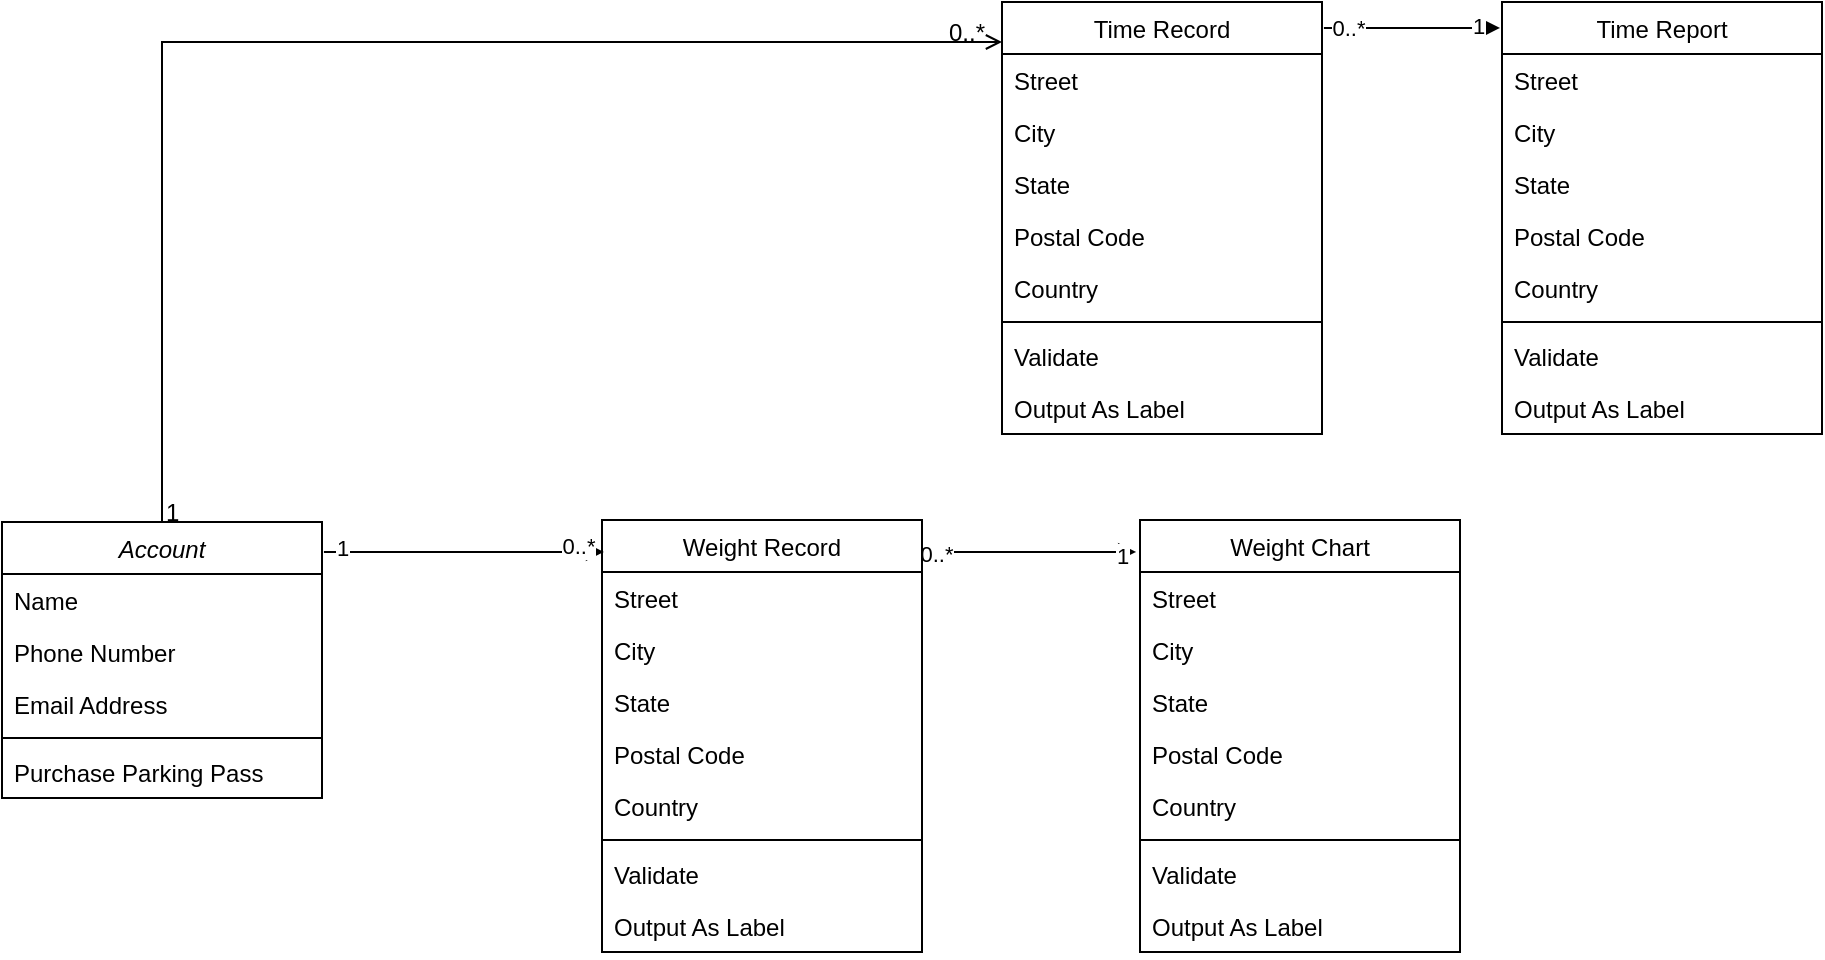 <mxfile version="20.4.0" type="github">
  <diagram id="C5RBs43oDa-KdzZeNtuy" name="Page-1">
    <mxGraphModel dx="946" dy="1815" grid="1" gridSize="10" guides="1" tooltips="1" connect="1" arrows="1" fold="1" page="1" pageScale="1" pageWidth="827" pageHeight="1169" math="0" shadow="0">
      <root>
        <mxCell id="WIyWlLk6GJQsqaUBKTNV-0" />
        <mxCell id="WIyWlLk6GJQsqaUBKTNV-1" parent="WIyWlLk6GJQsqaUBKTNV-0" />
        <mxCell id="zkfFHV4jXpPFQw0GAbJ--0" value="Account" style="swimlane;fontStyle=2;align=center;verticalAlign=top;childLayout=stackLayout;horizontal=1;startSize=26;horizontalStack=0;resizeParent=1;resizeLast=0;collapsible=1;marginBottom=0;rounded=0;shadow=0;strokeWidth=1;" parent="WIyWlLk6GJQsqaUBKTNV-1" vertex="1">
          <mxGeometry x="50" y="200" width="160" height="138" as="geometry">
            <mxRectangle x="230" y="140" width="160" height="26" as="alternateBounds" />
          </mxGeometry>
        </mxCell>
        <mxCell id="zkfFHV4jXpPFQw0GAbJ--1" value="Name" style="text;align=left;verticalAlign=top;spacingLeft=4;spacingRight=4;overflow=hidden;rotatable=0;points=[[0,0.5],[1,0.5]];portConstraint=eastwest;" parent="zkfFHV4jXpPFQw0GAbJ--0" vertex="1">
          <mxGeometry y="26" width="160" height="26" as="geometry" />
        </mxCell>
        <mxCell id="zkfFHV4jXpPFQw0GAbJ--2" value="Phone Number" style="text;align=left;verticalAlign=top;spacingLeft=4;spacingRight=4;overflow=hidden;rotatable=0;points=[[0,0.5],[1,0.5]];portConstraint=eastwest;rounded=0;shadow=0;html=0;" parent="zkfFHV4jXpPFQw0GAbJ--0" vertex="1">
          <mxGeometry y="52" width="160" height="26" as="geometry" />
        </mxCell>
        <mxCell id="zkfFHV4jXpPFQw0GAbJ--3" value="Email Address" style="text;align=left;verticalAlign=top;spacingLeft=4;spacingRight=4;overflow=hidden;rotatable=0;points=[[0,0.5],[1,0.5]];portConstraint=eastwest;rounded=0;shadow=0;html=0;" parent="zkfFHV4jXpPFQw0GAbJ--0" vertex="1">
          <mxGeometry y="78" width="160" height="26" as="geometry" />
        </mxCell>
        <mxCell id="zkfFHV4jXpPFQw0GAbJ--4" value="" style="line;html=1;strokeWidth=1;align=left;verticalAlign=middle;spacingTop=-1;spacingLeft=3;spacingRight=3;rotatable=0;labelPosition=right;points=[];portConstraint=eastwest;" parent="zkfFHV4jXpPFQw0GAbJ--0" vertex="1">
          <mxGeometry y="104" width="160" height="8" as="geometry" />
        </mxCell>
        <mxCell id="zkfFHV4jXpPFQw0GAbJ--5" value="Purchase Parking Pass" style="text;align=left;verticalAlign=top;spacingLeft=4;spacingRight=4;overflow=hidden;rotatable=0;points=[[0,0.5],[1,0.5]];portConstraint=eastwest;" parent="zkfFHV4jXpPFQw0GAbJ--0" vertex="1">
          <mxGeometry y="112" width="160" height="26" as="geometry" />
        </mxCell>
        <mxCell id="6FoyTtq2o5CU8T5zZNr9-21" style="edgeStyle=orthogonalEdgeStyle;rounded=0;orthogonalLoop=1;jettySize=auto;html=1;exitX=1.006;exitY=0.06;exitDx=0;exitDy=0;exitPerimeter=0;entryX=-0.006;entryY=0.06;entryDx=0;entryDy=0;entryPerimeter=0;" edge="1" parent="WIyWlLk6GJQsqaUBKTNV-1" source="zkfFHV4jXpPFQw0GAbJ--17" target="6FoyTtq2o5CU8T5zZNr9-12">
          <mxGeometry relative="1" as="geometry" />
        </mxCell>
        <mxCell id="6FoyTtq2o5CU8T5zZNr9-22" value="0..*" style="edgeLabel;html=1;align=center;verticalAlign=middle;resizable=0;points=[];" vertex="1" connectable="0" parent="6FoyTtq2o5CU8T5zZNr9-21">
          <mxGeometry x="-0.727" relative="1" as="geometry">
            <mxPoint as="offset" />
          </mxGeometry>
        </mxCell>
        <mxCell id="6FoyTtq2o5CU8T5zZNr9-23" value="1" style="edgeLabel;html=1;align=center;verticalAlign=middle;resizable=0;points=[];" vertex="1" connectable="0" parent="6FoyTtq2o5CU8T5zZNr9-21">
          <mxGeometry x="0.749" y="1" relative="1" as="geometry">
            <mxPoint as="offset" />
          </mxGeometry>
        </mxCell>
        <mxCell id="zkfFHV4jXpPFQw0GAbJ--17" value="Time Record" style="swimlane;fontStyle=0;align=center;verticalAlign=top;childLayout=stackLayout;horizontal=1;startSize=26;horizontalStack=0;resizeParent=1;resizeLast=0;collapsible=1;marginBottom=0;rounded=0;shadow=0;strokeWidth=1;" parent="WIyWlLk6GJQsqaUBKTNV-1" vertex="1">
          <mxGeometry x="550" y="-60" width="160" height="216" as="geometry">
            <mxRectangle x="550" y="140" width="160" height="26" as="alternateBounds" />
          </mxGeometry>
        </mxCell>
        <mxCell id="zkfFHV4jXpPFQw0GAbJ--18" value="Street" style="text;align=left;verticalAlign=top;spacingLeft=4;spacingRight=4;overflow=hidden;rotatable=0;points=[[0,0.5],[1,0.5]];portConstraint=eastwest;" parent="zkfFHV4jXpPFQw0GAbJ--17" vertex="1">
          <mxGeometry y="26" width="160" height="26" as="geometry" />
        </mxCell>
        <mxCell id="zkfFHV4jXpPFQw0GAbJ--19" value="City" style="text;align=left;verticalAlign=top;spacingLeft=4;spacingRight=4;overflow=hidden;rotatable=0;points=[[0,0.5],[1,0.5]];portConstraint=eastwest;rounded=0;shadow=0;html=0;" parent="zkfFHV4jXpPFQw0GAbJ--17" vertex="1">
          <mxGeometry y="52" width="160" height="26" as="geometry" />
        </mxCell>
        <mxCell id="zkfFHV4jXpPFQw0GAbJ--20" value="State" style="text;align=left;verticalAlign=top;spacingLeft=4;spacingRight=4;overflow=hidden;rotatable=0;points=[[0,0.5],[1,0.5]];portConstraint=eastwest;rounded=0;shadow=0;html=0;" parent="zkfFHV4jXpPFQw0GAbJ--17" vertex="1">
          <mxGeometry y="78" width="160" height="26" as="geometry" />
        </mxCell>
        <mxCell id="zkfFHV4jXpPFQw0GAbJ--21" value="Postal Code" style="text;align=left;verticalAlign=top;spacingLeft=4;spacingRight=4;overflow=hidden;rotatable=0;points=[[0,0.5],[1,0.5]];portConstraint=eastwest;rounded=0;shadow=0;html=0;" parent="zkfFHV4jXpPFQw0GAbJ--17" vertex="1">
          <mxGeometry y="104" width="160" height="26" as="geometry" />
        </mxCell>
        <mxCell id="zkfFHV4jXpPFQw0GAbJ--22" value="Country" style="text;align=left;verticalAlign=top;spacingLeft=4;spacingRight=4;overflow=hidden;rotatable=0;points=[[0,0.5],[1,0.5]];portConstraint=eastwest;rounded=0;shadow=0;html=0;" parent="zkfFHV4jXpPFQw0GAbJ--17" vertex="1">
          <mxGeometry y="130" width="160" height="26" as="geometry" />
        </mxCell>
        <mxCell id="zkfFHV4jXpPFQw0GAbJ--23" value="" style="line;html=1;strokeWidth=1;align=left;verticalAlign=middle;spacingTop=-1;spacingLeft=3;spacingRight=3;rotatable=0;labelPosition=right;points=[];portConstraint=eastwest;" parent="zkfFHV4jXpPFQw0GAbJ--17" vertex="1">
          <mxGeometry y="156" width="160" height="8" as="geometry" />
        </mxCell>
        <mxCell id="zkfFHV4jXpPFQw0GAbJ--24" value="Validate" style="text;align=left;verticalAlign=top;spacingLeft=4;spacingRight=4;overflow=hidden;rotatable=0;points=[[0,0.5],[1,0.5]];portConstraint=eastwest;" parent="zkfFHV4jXpPFQw0GAbJ--17" vertex="1">
          <mxGeometry y="164" width="160" height="26" as="geometry" />
        </mxCell>
        <mxCell id="zkfFHV4jXpPFQw0GAbJ--25" value="Output As Label" style="text;align=left;verticalAlign=top;spacingLeft=4;spacingRight=4;overflow=hidden;rotatable=0;points=[[0,0.5],[1,0.5]];portConstraint=eastwest;" parent="zkfFHV4jXpPFQw0GAbJ--17" vertex="1">
          <mxGeometry y="190" width="160" height="26" as="geometry" />
        </mxCell>
        <mxCell id="zkfFHV4jXpPFQw0GAbJ--26" value="" style="endArrow=open;shadow=0;strokeWidth=1;rounded=0;endFill=1;edgeStyle=elbowEdgeStyle;elbow=vertical;exitX=0.5;exitY=0;exitDx=0;exitDy=0;" parent="WIyWlLk6GJQsqaUBKTNV-1" source="zkfFHV4jXpPFQw0GAbJ--0" edge="1">
          <mxGeometry x="0.5" y="41" relative="1" as="geometry">
            <mxPoint x="380" y="192" as="sourcePoint" />
            <mxPoint x="550" y="-40" as="targetPoint" />
            <mxPoint x="-40" y="32" as="offset" />
            <Array as="points">
              <mxPoint x="490" y="-40" />
              <mxPoint x="470" y="25" />
              <mxPoint x="400" y="215" />
            </Array>
          </mxGeometry>
        </mxCell>
        <mxCell id="zkfFHV4jXpPFQw0GAbJ--27" value="1" style="resizable=0;align=left;verticalAlign=bottom;labelBackgroundColor=none;fontSize=12;" parent="zkfFHV4jXpPFQw0GAbJ--26" connectable="0" vertex="1">
          <mxGeometry x="-1" relative="1" as="geometry">
            <mxPoint y="4" as="offset" />
          </mxGeometry>
        </mxCell>
        <mxCell id="zkfFHV4jXpPFQw0GAbJ--28" value="0..*" style="resizable=0;align=right;verticalAlign=bottom;labelBackgroundColor=none;fontSize=12;" parent="zkfFHV4jXpPFQw0GAbJ--26" connectable="0" vertex="1">
          <mxGeometry x="1" relative="1" as="geometry">
            <mxPoint x="-7" y="4" as="offset" />
          </mxGeometry>
        </mxCell>
        <mxCell id="6FoyTtq2o5CU8T5zZNr9-36" style="edgeStyle=orthogonalEdgeStyle;rounded=0;orthogonalLoop=1;jettySize=auto;html=1;exitX=1.006;exitY=0.074;exitDx=0;exitDy=0;exitPerimeter=0;entryX=-0.012;entryY=0.074;entryDx=0;entryDy=0;entryPerimeter=0;" edge="1" parent="WIyWlLk6GJQsqaUBKTNV-1" source="6FoyTtq2o5CU8T5zZNr9-0" target="6FoyTtq2o5CU8T5zZNr9-24">
          <mxGeometry relative="1" as="geometry" />
        </mxCell>
        <mxCell id="6FoyTtq2o5CU8T5zZNr9-37" value="0..*" style="edgeLabel;html=1;align=center;verticalAlign=middle;resizable=0;points=[];" vertex="1" connectable="0" parent="6FoyTtq2o5CU8T5zZNr9-36">
          <mxGeometry x="-0.886" y="-1" relative="1" as="geometry">
            <mxPoint as="offset" />
          </mxGeometry>
        </mxCell>
        <mxCell id="6FoyTtq2o5CU8T5zZNr9-38" value="1" style="edgeLabel;html=1;align=center;verticalAlign=middle;resizable=0;points=[];" vertex="1" connectable="0" parent="6FoyTtq2o5CU8T5zZNr9-36">
          <mxGeometry x="0.867" y="-2" relative="1" as="geometry">
            <mxPoint as="offset" />
          </mxGeometry>
        </mxCell>
        <mxCell id="6FoyTtq2o5CU8T5zZNr9-0" value="Weight Record" style="swimlane;fontStyle=0;align=center;verticalAlign=top;childLayout=stackLayout;horizontal=1;startSize=26;horizontalStack=0;resizeParent=1;resizeLast=0;collapsible=1;marginBottom=0;rounded=0;shadow=0;strokeWidth=1;" vertex="1" parent="WIyWlLk6GJQsqaUBKTNV-1">
          <mxGeometry x="350" y="199" width="160" height="216" as="geometry">
            <mxRectangle x="550" y="140" width="160" height="26" as="alternateBounds" />
          </mxGeometry>
        </mxCell>
        <mxCell id="6FoyTtq2o5CU8T5zZNr9-1" value="Street" style="text;align=left;verticalAlign=top;spacingLeft=4;spacingRight=4;overflow=hidden;rotatable=0;points=[[0,0.5],[1,0.5]];portConstraint=eastwest;" vertex="1" parent="6FoyTtq2o5CU8T5zZNr9-0">
          <mxGeometry y="26" width="160" height="26" as="geometry" />
        </mxCell>
        <mxCell id="6FoyTtq2o5CU8T5zZNr9-2" value="City" style="text;align=left;verticalAlign=top;spacingLeft=4;spacingRight=4;overflow=hidden;rotatable=0;points=[[0,0.5],[1,0.5]];portConstraint=eastwest;rounded=0;shadow=0;html=0;" vertex="1" parent="6FoyTtq2o5CU8T5zZNr9-0">
          <mxGeometry y="52" width="160" height="26" as="geometry" />
        </mxCell>
        <mxCell id="6FoyTtq2o5CU8T5zZNr9-3" value="State" style="text;align=left;verticalAlign=top;spacingLeft=4;spacingRight=4;overflow=hidden;rotatable=0;points=[[0,0.5],[1,0.5]];portConstraint=eastwest;rounded=0;shadow=0;html=0;" vertex="1" parent="6FoyTtq2o5CU8T5zZNr9-0">
          <mxGeometry y="78" width="160" height="26" as="geometry" />
        </mxCell>
        <mxCell id="6FoyTtq2o5CU8T5zZNr9-4" value="Postal Code" style="text;align=left;verticalAlign=top;spacingLeft=4;spacingRight=4;overflow=hidden;rotatable=0;points=[[0,0.5],[1,0.5]];portConstraint=eastwest;rounded=0;shadow=0;html=0;" vertex="1" parent="6FoyTtq2o5CU8T5zZNr9-0">
          <mxGeometry y="104" width="160" height="26" as="geometry" />
        </mxCell>
        <mxCell id="6FoyTtq2o5CU8T5zZNr9-5" value="Country" style="text;align=left;verticalAlign=top;spacingLeft=4;spacingRight=4;overflow=hidden;rotatable=0;points=[[0,0.5],[1,0.5]];portConstraint=eastwest;rounded=0;shadow=0;html=0;" vertex="1" parent="6FoyTtq2o5CU8T5zZNr9-0">
          <mxGeometry y="130" width="160" height="26" as="geometry" />
        </mxCell>
        <mxCell id="6FoyTtq2o5CU8T5zZNr9-6" value="" style="line;html=1;strokeWidth=1;align=left;verticalAlign=middle;spacingTop=-1;spacingLeft=3;spacingRight=3;rotatable=0;labelPosition=right;points=[];portConstraint=eastwest;" vertex="1" parent="6FoyTtq2o5CU8T5zZNr9-0">
          <mxGeometry y="156" width="160" height="8" as="geometry" />
        </mxCell>
        <mxCell id="6FoyTtq2o5CU8T5zZNr9-7" value="Validate" style="text;align=left;verticalAlign=top;spacingLeft=4;spacingRight=4;overflow=hidden;rotatable=0;points=[[0,0.5],[1,0.5]];portConstraint=eastwest;" vertex="1" parent="6FoyTtq2o5CU8T5zZNr9-0">
          <mxGeometry y="164" width="160" height="26" as="geometry" />
        </mxCell>
        <mxCell id="6FoyTtq2o5CU8T5zZNr9-8" value="Output As Label" style="text;align=left;verticalAlign=top;spacingLeft=4;spacingRight=4;overflow=hidden;rotatable=0;points=[[0,0.5],[1,0.5]];portConstraint=eastwest;" vertex="1" parent="6FoyTtq2o5CU8T5zZNr9-0">
          <mxGeometry y="190" width="160" height="26" as="geometry" />
        </mxCell>
        <mxCell id="6FoyTtq2o5CU8T5zZNr9-9" style="edgeStyle=orthogonalEdgeStyle;rounded=0;orthogonalLoop=1;jettySize=auto;html=1;exitX=1.006;exitY=0.109;exitDx=0;exitDy=0;entryX=0.006;entryY=0.074;entryDx=0;entryDy=0;exitPerimeter=0;entryPerimeter=0;" edge="1" parent="WIyWlLk6GJQsqaUBKTNV-1" source="zkfFHV4jXpPFQw0GAbJ--0" target="6FoyTtq2o5CU8T5zZNr9-0">
          <mxGeometry relative="1" as="geometry" />
        </mxCell>
        <mxCell id="6FoyTtq2o5CU8T5zZNr9-10" value="1" style="edgeLabel;html=1;align=center;verticalAlign=middle;resizable=0;points=[];" vertex="1" connectable="0" parent="6FoyTtq2o5CU8T5zZNr9-9">
          <mxGeometry x="-0.799" relative="1" as="geometry">
            <mxPoint x="-5" y="-2" as="offset" />
          </mxGeometry>
        </mxCell>
        <mxCell id="6FoyTtq2o5CU8T5zZNr9-11" value="0..*" style="edgeLabel;html=1;align=center;verticalAlign=middle;resizable=0;points=[];" vertex="1" connectable="0" parent="6FoyTtq2o5CU8T5zZNr9-9">
          <mxGeometry x="0.815" y="3" relative="1" as="geometry">
            <mxPoint as="offset" />
          </mxGeometry>
        </mxCell>
        <mxCell id="6FoyTtq2o5CU8T5zZNr9-12" value="Time Report" style="swimlane;fontStyle=0;align=center;verticalAlign=top;childLayout=stackLayout;horizontal=1;startSize=26;horizontalStack=0;resizeParent=1;resizeLast=0;collapsible=1;marginBottom=0;rounded=0;shadow=0;strokeWidth=1;" vertex="1" parent="WIyWlLk6GJQsqaUBKTNV-1">
          <mxGeometry x="800" y="-60" width="160" height="216" as="geometry">
            <mxRectangle x="550" y="140" width="160" height="26" as="alternateBounds" />
          </mxGeometry>
        </mxCell>
        <mxCell id="6FoyTtq2o5CU8T5zZNr9-13" value="Street" style="text;align=left;verticalAlign=top;spacingLeft=4;spacingRight=4;overflow=hidden;rotatable=0;points=[[0,0.5],[1,0.5]];portConstraint=eastwest;" vertex="1" parent="6FoyTtq2o5CU8T5zZNr9-12">
          <mxGeometry y="26" width="160" height="26" as="geometry" />
        </mxCell>
        <mxCell id="6FoyTtq2o5CU8T5zZNr9-14" value="City" style="text;align=left;verticalAlign=top;spacingLeft=4;spacingRight=4;overflow=hidden;rotatable=0;points=[[0,0.5],[1,0.5]];portConstraint=eastwest;rounded=0;shadow=0;html=0;" vertex="1" parent="6FoyTtq2o5CU8T5zZNr9-12">
          <mxGeometry y="52" width="160" height="26" as="geometry" />
        </mxCell>
        <mxCell id="6FoyTtq2o5CU8T5zZNr9-15" value="State" style="text;align=left;verticalAlign=top;spacingLeft=4;spacingRight=4;overflow=hidden;rotatable=0;points=[[0,0.5],[1,0.5]];portConstraint=eastwest;rounded=0;shadow=0;html=0;" vertex="1" parent="6FoyTtq2o5CU8T5zZNr9-12">
          <mxGeometry y="78" width="160" height="26" as="geometry" />
        </mxCell>
        <mxCell id="6FoyTtq2o5CU8T5zZNr9-16" value="Postal Code" style="text;align=left;verticalAlign=top;spacingLeft=4;spacingRight=4;overflow=hidden;rotatable=0;points=[[0,0.5],[1,0.5]];portConstraint=eastwest;rounded=0;shadow=0;html=0;" vertex="1" parent="6FoyTtq2o5CU8T5zZNr9-12">
          <mxGeometry y="104" width="160" height="26" as="geometry" />
        </mxCell>
        <mxCell id="6FoyTtq2o5CU8T5zZNr9-17" value="Country" style="text;align=left;verticalAlign=top;spacingLeft=4;spacingRight=4;overflow=hidden;rotatable=0;points=[[0,0.5],[1,0.5]];portConstraint=eastwest;rounded=0;shadow=0;html=0;" vertex="1" parent="6FoyTtq2o5CU8T5zZNr9-12">
          <mxGeometry y="130" width="160" height="26" as="geometry" />
        </mxCell>
        <mxCell id="6FoyTtq2o5CU8T5zZNr9-18" value="" style="line;html=1;strokeWidth=1;align=left;verticalAlign=middle;spacingTop=-1;spacingLeft=3;spacingRight=3;rotatable=0;labelPosition=right;points=[];portConstraint=eastwest;" vertex="1" parent="6FoyTtq2o5CU8T5zZNr9-12">
          <mxGeometry y="156" width="160" height="8" as="geometry" />
        </mxCell>
        <mxCell id="6FoyTtq2o5CU8T5zZNr9-19" value="Validate" style="text;align=left;verticalAlign=top;spacingLeft=4;spacingRight=4;overflow=hidden;rotatable=0;points=[[0,0.5],[1,0.5]];portConstraint=eastwest;" vertex="1" parent="6FoyTtq2o5CU8T5zZNr9-12">
          <mxGeometry y="164" width="160" height="26" as="geometry" />
        </mxCell>
        <mxCell id="6FoyTtq2o5CU8T5zZNr9-20" value="Output As Label" style="text;align=left;verticalAlign=top;spacingLeft=4;spacingRight=4;overflow=hidden;rotatable=0;points=[[0,0.5],[1,0.5]];portConstraint=eastwest;" vertex="1" parent="6FoyTtq2o5CU8T5zZNr9-12">
          <mxGeometry y="190" width="160" height="26" as="geometry" />
        </mxCell>
        <mxCell id="6FoyTtq2o5CU8T5zZNr9-24" value="Weight Chart" style="swimlane;fontStyle=0;align=center;verticalAlign=top;childLayout=stackLayout;horizontal=1;startSize=26;horizontalStack=0;resizeParent=1;resizeLast=0;collapsible=1;marginBottom=0;rounded=0;shadow=0;strokeWidth=1;" vertex="1" parent="WIyWlLk6GJQsqaUBKTNV-1">
          <mxGeometry x="619" y="199" width="160" height="216" as="geometry">
            <mxRectangle x="550" y="140" width="160" height="26" as="alternateBounds" />
          </mxGeometry>
        </mxCell>
        <mxCell id="6FoyTtq2o5CU8T5zZNr9-25" value="Street" style="text;align=left;verticalAlign=top;spacingLeft=4;spacingRight=4;overflow=hidden;rotatable=0;points=[[0,0.5],[1,0.5]];portConstraint=eastwest;" vertex="1" parent="6FoyTtq2o5CU8T5zZNr9-24">
          <mxGeometry y="26" width="160" height="26" as="geometry" />
        </mxCell>
        <mxCell id="6FoyTtq2o5CU8T5zZNr9-26" value="City" style="text;align=left;verticalAlign=top;spacingLeft=4;spacingRight=4;overflow=hidden;rotatable=0;points=[[0,0.5],[1,0.5]];portConstraint=eastwest;rounded=0;shadow=0;html=0;" vertex="1" parent="6FoyTtq2o5CU8T5zZNr9-24">
          <mxGeometry y="52" width="160" height="26" as="geometry" />
        </mxCell>
        <mxCell id="6FoyTtq2o5CU8T5zZNr9-27" value="State" style="text;align=left;verticalAlign=top;spacingLeft=4;spacingRight=4;overflow=hidden;rotatable=0;points=[[0,0.5],[1,0.5]];portConstraint=eastwest;rounded=0;shadow=0;html=0;" vertex="1" parent="6FoyTtq2o5CU8T5zZNr9-24">
          <mxGeometry y="78" width="160" height="26" as="geometry" />
        </mxCell>
        <mxCell id="6FoyTtq2o5CU8T5zZNr9-28" value="Postal Code" style="text;align=left;verticalAlign=top;spacingLeft=4;spacingRight=4;overflow=hidden;rotatable=0;points=[[0,0.5],[1,0.5]];portConstraint=eastwest;rounded=0;shadow=0;html=0;" vertex="1" parent="6FoyTtq2o5CU8T5zZNr9-24">
          <mxGeometry y="104" width="160" height="26" as="geometry" />
        </mxCell>
        <mxCell id="6FoyTtq2o5CU8T5zZNr9-29" value="Country" style="text;align=left;verticalAlign=top;spacingLeft=4;spacingRight=4;overflow=hidden;rotatable=0;points=[[0,0.5],[1,0.5]];portConstraint=eastwest;rounded=0;shadow=0;html=0;" vertex="1" parent="6FoyTtq2o5CU8T5zZNr9-24">
          <mxGeometry y="130" width="160" height="26" as="geometry" />
        </mxCell>
        <mxCell id="6FoyTtq2o5CU8T5zZNr9-30" value="" style="line;html=1;strokeWidth=1;align=left;verticalAlign=middle;spacingTop=-1;spacingLeft=3;spacingRight=3;rotatable=0;labelPosition=right;points=[];portConstraint=eastwest;" vertex="1" parent="6FoyTtq2o5CU8T5zZNr9-24">
          <mxGeometry y="156" width="160" height="8" as="geometry" />
        </mxCell>
        <mxCell id="6FoyTtq2o5CU8T5zZNr9-31" value="Validate" style="text;align=left;verticalAlign=top;spacingLeft=4;spacingRight=4;overflow=hidden;rotatable=0;points=[[0,0.5],[1,0.5]];portConstraint=eastwest;" vertex="1" parent="6FoyTtq2o5CU8T5zZNr9-24">
          <mxGeometry y="164" width="160" height="26" as="geometry" />
        </mxCell>
        <mxCell id="6FoyTtq2o5CU8T5zZNr9-32" value="Output As Label" style="text;align=left;verticalAlign=top;spacingLeft=4;spacingRight=4;overflow=hidden;rotatable=0;points=[[0,0.5],[1,0.5]];portConstraint=eastwest;" vertex="1" parent="6FoyTtq2o5CU8T5zZNr9-24">
          <mxGeometry y="190" width="160" height="26" as="geometry" />
        </mxCell>
      </root>
    </mxGraphModel>
  </diagram>
</mxfile>
